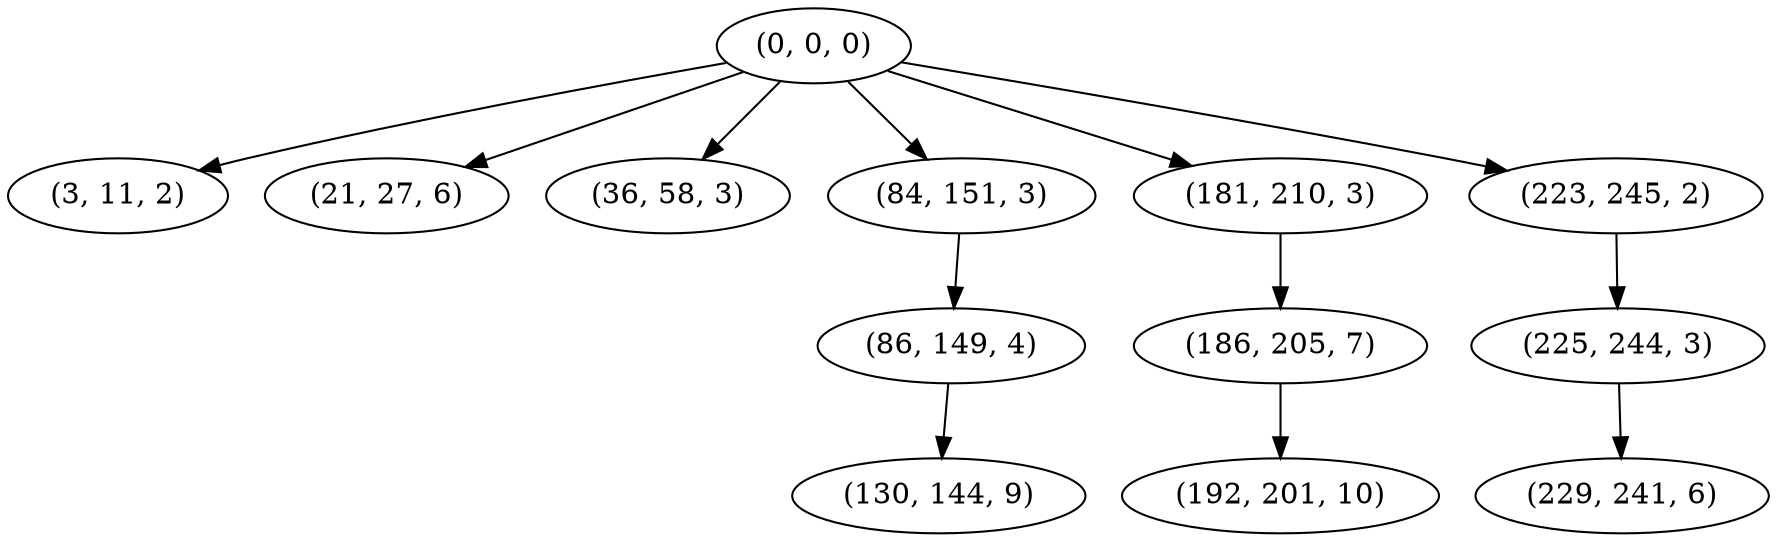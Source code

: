 digraph tree {
    "(0, 0, 0)";
    "(3, 11, 2)";
    "(21, 27, 6)";
    "(36, 58, 3)";
    "(84, 151, 3)";
    "(86, 149, 4)";
    "(130, 144, 9)";
    "(181, 210, 3)";
    "(186, 205, 7)";
    "(192, 201, 10)";
    "(223, 245, 2)";
    "(225, 244, 3)";
    "(229, 241, 6)";
    "(0, 0, 0)" -> "(3, 11, 2)";
    "(0, 0, 0)" -> "(21, 27, 6)";
    "(0, 0, 0)" -> "(36, 58, 3)";
    "(0, 0, 0)" -> "(84, 151, 3)";
    "(0, 0, 0)" -> "(181, 210, 3)";
    "(0, 0, 0)" -> "(223, 245, 2)";
    "(84, 151, 3)" -> "(86, 149, 4)";
    "(86, 149, 4)" -> "(130, 144, 9)";
    "(181, 210, 3)" -> "(186, 205, 7)";
    "(186, 205, 7)" -> "(192, 201, 10)";
    "(223, 245, 2)" -> "(225, 244, 3)";
    "(225, 244, 3)" -> "(229, 241, 6)";
}
